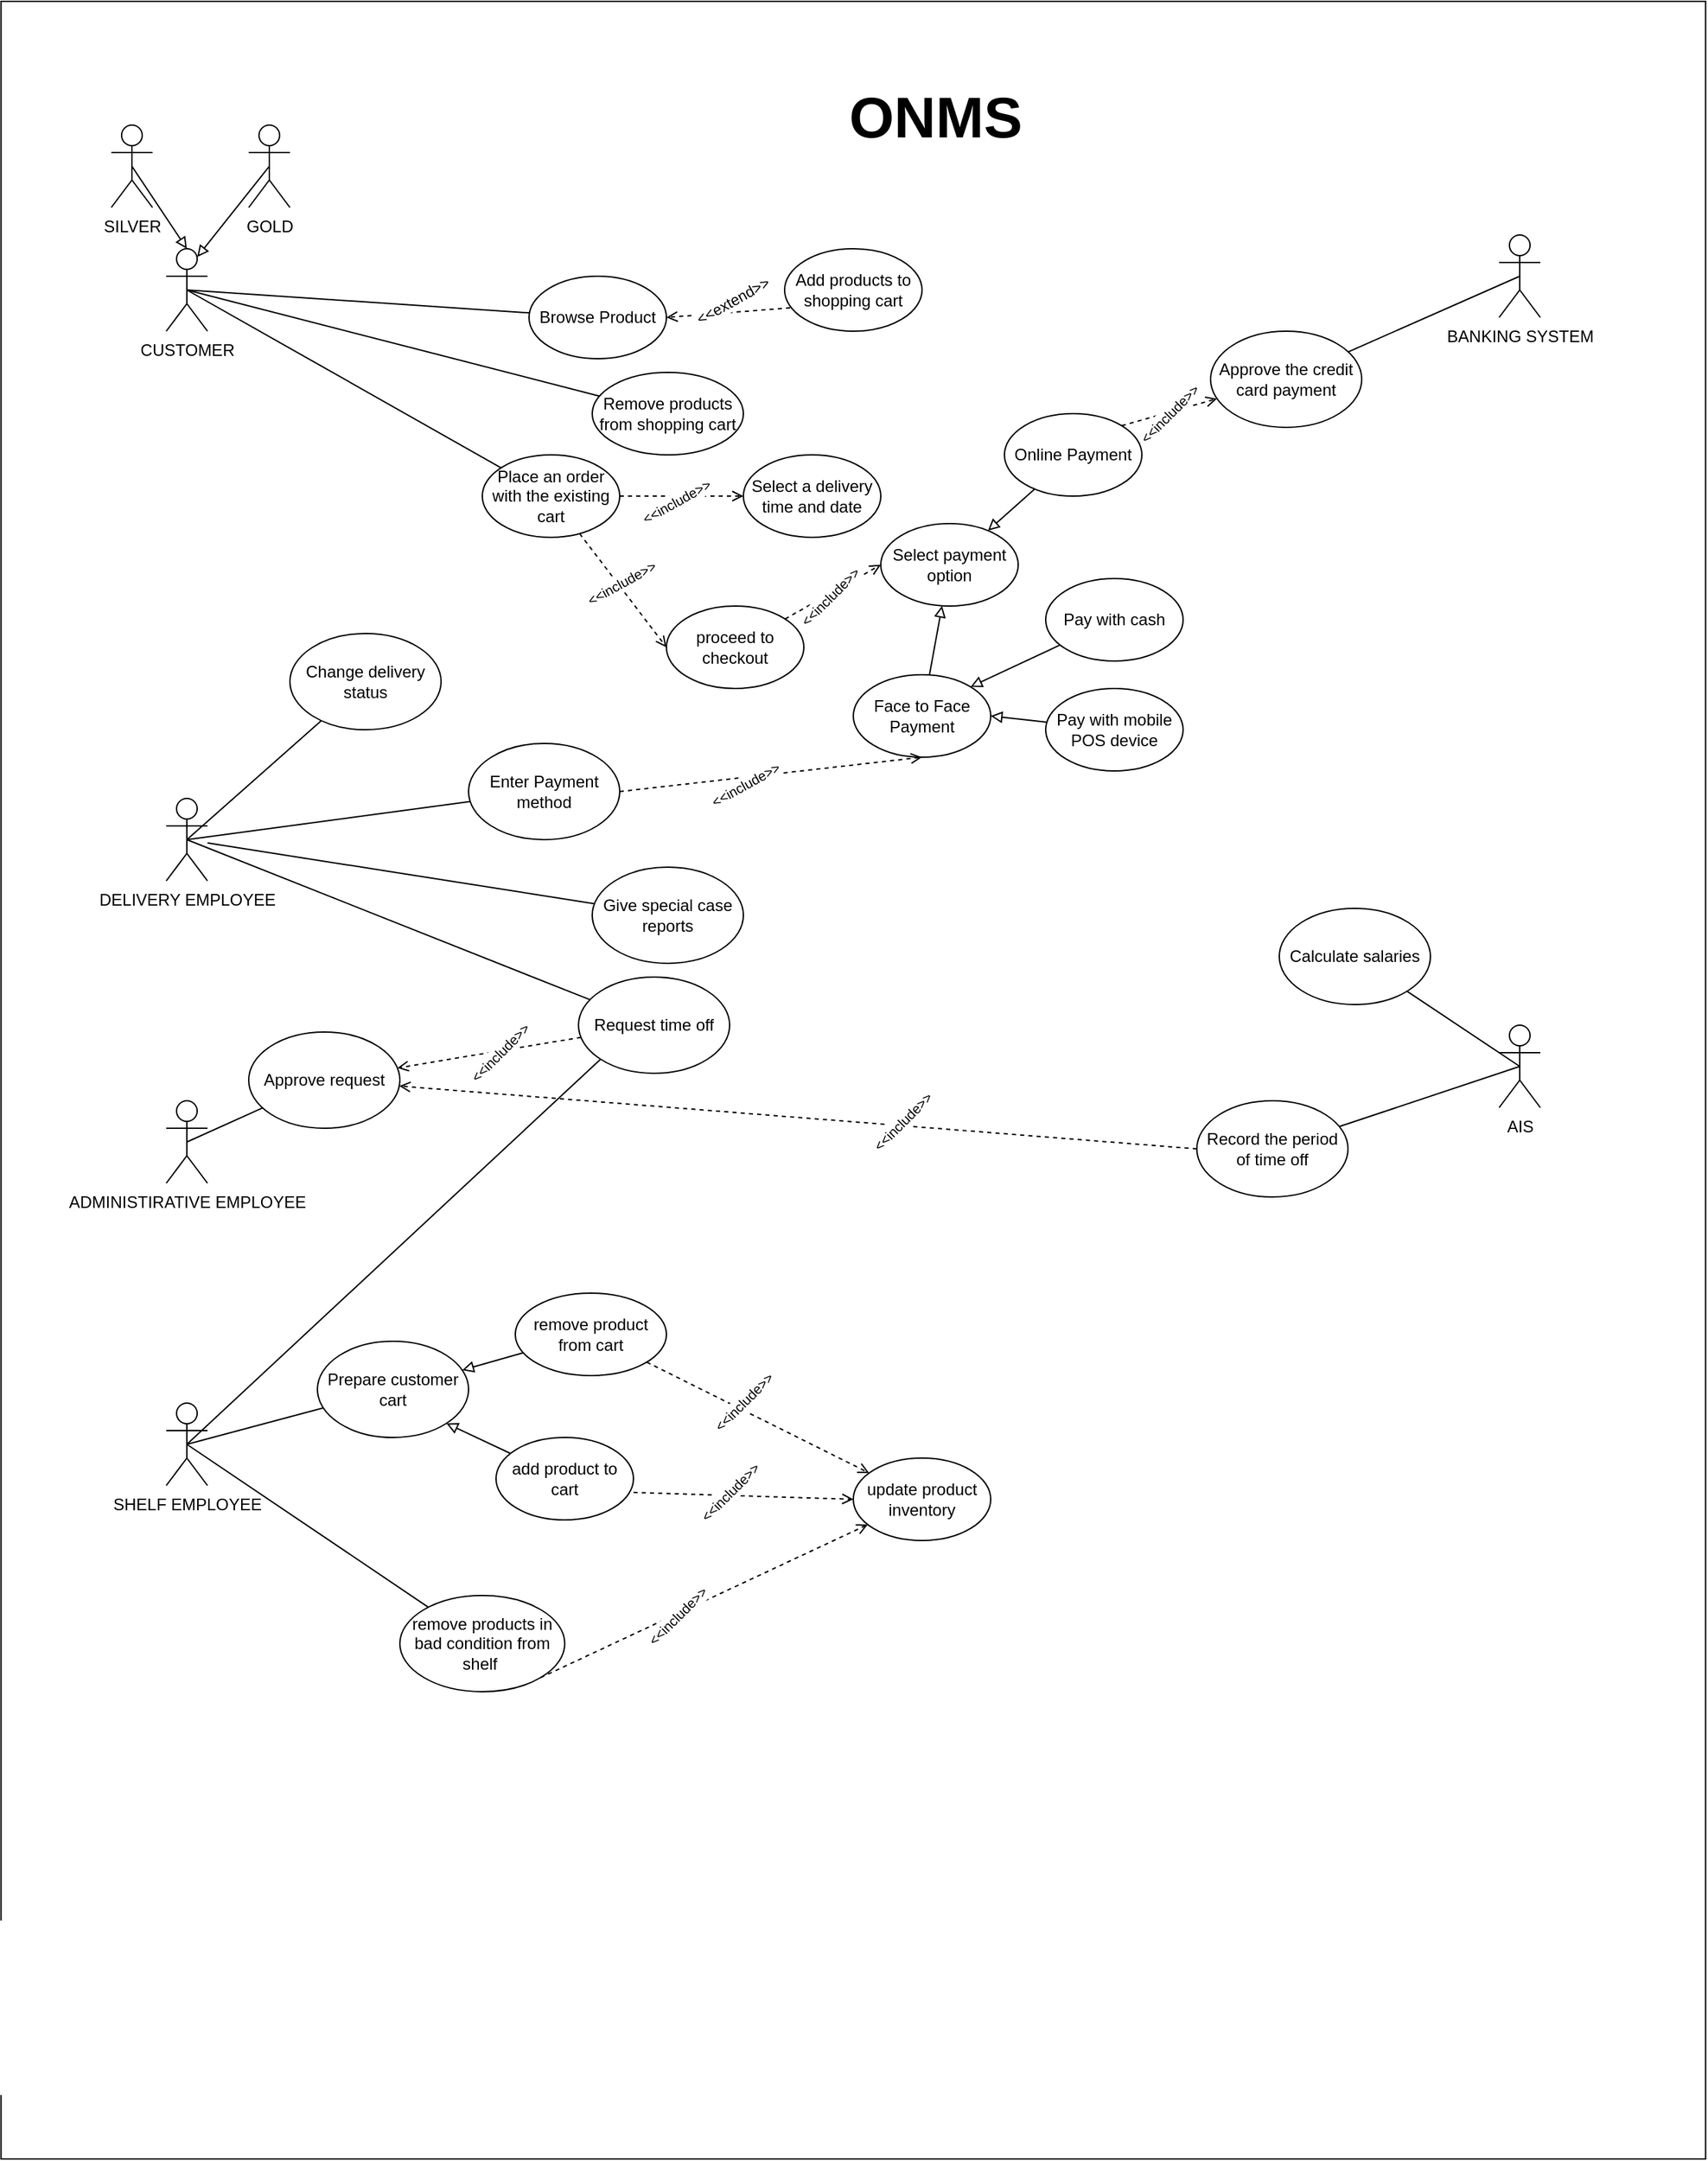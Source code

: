 <mxfile version="21.1.1" type="github">
  <diagram name="Sayfa -1" id="VlHYEeJTfce4ZR7y-VUg">
    <mxGraphModel dx="1577" dy="1636" grid="1" gridSize="10" guides="1" tooltips="1" connect="1" arrows="1" fold="1" page="1" pageScale="1" pageWidth="827" pageHeight="1169" math="0" shadow="0">
      <root>
        <mxCell id="0" />
        <mxCell id="1" parent="0" />
        <mxCell id="P8AKB918pg-EpybjRqPn-62" value="" style="rounded=0;whiteSpace=wrap;html=1;" parent="1" vertex="1">
          <mxGeometry x="-170.25" y="-160" width="1240.5" height="1570" as="geometry" />
        </mxCell>
        <mxCell id="P8AKB918pg-EpybjRqPn-3" value="&lt;div&gt;SHELF EMPLOYEE&lt;/div&gt;&lt;div&gt;&lt;br&gt;&lt;/div&gt;" style="shape=umlActor;verticalLabelPosition=bottom;verticalAlign=top;html=1;outlineConnect=0;" parent="1" vertex="1">
          <mxGeometry x="-50" y="860" width="30" height="60" as="geometry" />
        </mxCell>
        <mxCell id="P8AKB918pg-EpybjRqPn-4" value="&lt;div&gt;DELIVERY EMPLOYEE&lt;/div&gt;&lt;div&gt;&lt;br&gt;&lt;/div&gt;" style="shape=umlActor;verticalLabelPosition=bottom;verticalAlign=top;html=1;outlineConnect=0;" parent="1" vertex="1">
          <mxGeometry x="-50" y="420" width="30" height="60" as="geometry" />
        </mxCell>
        <mxCell id="P8AKB918pg-EpybjRqPn-8" value="BANKING SYSTEM" style="shape=umlActor;verticalLabelPosition=bottom;verticalAlign=top;html=1;outlineConnect=0;" parent="1" vertex="1">
          <mxGeometry x="920" y="10" width="30" height="60" as="geometry" />
        </mxCell>
        <mxCell id="P8AKB918pg-EpybjRqPn-11" value="Browse Product" style="ellipse;whiteSpace=wrap;html=1;" parent="1" vertex="1">
          <mxGeometry x="214" y="40" width="100" height="60" as="geometry" />
        </mxCell>
        <mxCell id="P8AKB918pg-EpybjRqPn-13" value="Add products to shopping cart" style="ellipse;whiteSpace=wrap;html=1;" parent="1" vertex="1">
          <mxGeometry x="400" y="20" width="100" height="60" as="geometry" />
        </mxCell>
        <mxCell id="P8AKB918pg-EpybjRqPn-15" value="Remove products from shopping cart" style="ellipse;whiteSpace=wrap;html=1;" parent="1" vertex="1">
          <mxGeometry x="260" y="110" width="110" height="60" as="geometry" />
        </mxCell>
        <mxCell id="P8AKB918pg-EpybjRqPn-19" value="" style="endArrow=none;html=1;rounded=0;exitX=0.5;exitY=0.5;exitDx=0;exitDy=0;exitPerimeter=0;" parent="1" source="P8AKB918pg-EpybjRqPn-1" target="P8AKB918pg-EpybjRqPn-11" edge="1">
          <mxGeometry width="50" height="50" relative="1" as="geometry">
            <mxPoint x="170" y="95" as="sourcePoint" />
            <mxPoint x="220" y="45" as="targetPoint" />
          </mxGeometry>
        </mxCell>
        <mxCell id="P8AKB918pg-EpybjRqPn-23" value="" style="endArrow=none;html=1;rounded=0;exitX=0.5;exitY=0.5;exitDx=0;exitDy=0;exitPerimeter=0;" parent="1" source="P8AKB918pg-EpybjRqPn-1" target="P8AKB918pg-EpybjRqPn-15" edge="1">
          <mxGeometry width="50" height="50" relative="1" as="geometry">
            <mxPoint x="160" y="210" as="sourcePoint" />
            <mxPoint x="210" y="160" as="targetPoint" />
          </mxGeometry>
        </mxCell>
        <mxCell id="P8AKB918pg-EpybjRqPn-25" value="&lt;div&gt;Place an order with the existing cart&lt;/div&gt;" style="ellipse;whiteSpace=wrap;html=1;" parent="1" vertex="1">
          <mxGeometry x="180" y="170" width="100" height="60" as="geometry" />
        </mxCell>
        <mxCell id="P8AKB918pg-EpybjRqPn-27" value="" style="endArrow=none;html=1;rounded=0;exitX=0.5;exitY=0.5;exitDx=0;exitDy=0;exitPerimeter=0;" parent="1" source="P8AKB918pg-EpybjRqPn-1" target="P8AKB918pg-EpybjRqPn-25" edge="1">
          <mxGeometry width="50" height="50" relative="1" as="geometry">
            <mxPoint x="110" y="270" as="sourcePoint" />
            <mxPoint x="160" y="220" as="targetPoint" />
          </mxGeometry>
        </mxCell>
        <mxCell id="P8AKB918pg-EpybjRqPn-29" value="Select a delivery time and date" style="ellipse;whiteSpace=wrap;html=1;" parent="1" vertex="1">
          <mxGeometry x="370" y="170" width="100" height="60" as="geometry" />
        </mxCell>
        <mxCell id="P8AKB918pg-EpybjRqPn-31" value="" style="endArrow=open;rounded=0;entryX=0;entryY=0.5;entryDx=0;entryDy=0;endFill=0;dashed=1;align=center;horizontal=1;strokeColor=default;metaEdit=0;html=1;labelBorderColor=none;" parent="1" source="P8AKB918pg-EpybjRqPn-25" target="P8AKB918pg-EpybjRqPn-29" edge="1">
          <mxGeometry width="50" height="50" relative="1" as="geometry">
            <mxPoint x="260" y="270" as="sourcePoint" />
            <mxPoint x="310" y="220" as="targetPoint" />
          </mxGeometry>
        </mxCell>
        <mxCell id="P8AKB918pg-EpybjRqPn-34" value="&lt;font style=&quot;font-size: 10px;&quot;&gt;&amp;lt;&amp;lt;include&amp;gt;&amp;gt;&lt;/font&gt;" style="edgeLabel;html=1;align=center;verticalAlign=middle;resizable=0;points=[];rotation=-29;" parent="P8AKB918pg-EpybjRqPn-31" vertex="1" connectable="0">
          <mxGeometry x="-0.234" relative="1" as="geometry">
            <mxPoint x="6" y="4" as="offset" />
          </mxGeometry>
        </mxCell>
        <mxCell id="P8AKB918pg-EpybjRqPn-37" value="proceed to checkout" style="ellipse;whiteSpace=wrap;html=1;" parent="1" vertex="1">
          <mxGeometry x="314" y="280" width="100" height="60" as="geometry" />
        </mxCell>
        <mxCell id="P8AKB918pg-EpybjRqPn-38" value="" style="endArrow=open;rounded=0;entryX=0;entryY=0.5;entryDx=0;entryDy=0;endFill=0;dashed=1;align=center;horizontal=1;strokeColor=default;metaEdit=0;html=1;labelBorderColor=none;" parent="1" source="P8AKB918pg-EpybjRqPn-25" target="P8AKB918pg-EpybjRqPn-37" edge="1">
          <mxGeometry width="50" height="50" relative="1" as="geometry">
            <mxPoint x="220" y="293" as="sourcePoint" />
            <mxPoint x="270" y="280" as="targetPoint" />
          </mxGeometry>
        </mxCell>
        <mxCell id="P8AKB918pg-EpybjRqPn-39" value="&lt;font style=&quot;font-size: 10px;&quot;&gt;&amp;lt;&amp;lt;include&amp;gt;&amp;gt;&lt;/font&gt;" style="edgeLabel;html=1;align=center;verticalAlign=middle;resizable=0;points=[];rotation=-29;" parent="P8AKB918pg-EpybjRqPn-38" vertex="1" connectable="0">
          <mxGeometry x="-0.234" relative="1" as="geometry">
            <mxPoint x="6" y="4" as="offset" />
          </mxGeometry>
        </mxCell>
        <mxCell id="P8AKB918pg-EpybjRqPn-41" value="" style="endArrow=open;rounded=0;entryX=1;entryY=0.5;entryDx=0;entryDy=0;endFill=0;dashed=1;align=center;horizontal=1;strokeColor=default;metaEdit=0;html=1;labelBorderColor=none;exitX=0.04;exitY=0.717;exitDx=0;exitDy=0;exitPerimeter=0;" parent="1" source="P8AKB918pg-EpybjRqPn-13" target="P8AKB918pg-EpybjRqPn-11" edge="1">
          <mxGeometry width="50" height="50" relative="1" as="geometry">
            <mxPoint x="360" y="90" as="sourcePoint" />
            <mxPoint x="450" y="90" as="targetPoint" />
          </mxGeometry>
        </mxCell>
        <mxCell id="P8AKB918pg-EpybjRqPn-42" value="&amp;lt;&amp;lt;extend&amp;gt;&amp;gt;" style="edgeLabel;html=1;align=center;verticalAlign=middle;resizable=0;points=[];rotation=-29;" parent="P8AKB918pg-EpybjRqPn-41" vertex="1" connectable="0">
          <mxGeometry x="-0.234" relative="1" as="geometry">
            <mxPoint x="-8" y="-8" as="offset" />
          </mxGeometry>
        </mxCell>
        <mxCell id="P8AKB918pg-EpybjRqPn-44" value="Select payment option" style="ellipse;whiteSpace=wrap;html=1;" parent="1" vertex="1">
          <mxGeometry x="470" y="220" width="100" height="60" as="geometry" />
        </mxCell>
        <mxCell id="P8AKB918pg-EpybjRqPn-45" value="" style="endArrow=open;rounded=0;entryX=0;entryY=0.5;entryDx=0;entryDy=0;endFill=0;dashed=1;align=center;horizontal=1;strokeColor=default;metaEdit=0;html=1;labelBorderColor=none;" parent="1" source="P8AKB918pg-EpybjRqPn-37" target="P8AKB918pg-EpybjRqPn-44" edge="1">
          <mxGeometry width="50" height="50" relative="1" as="geometry">
            <mxPoint x="450" y="350" as="sourcePoint" />
            <mxPoint x="444" y="330" as="targetPoint" />
          </mxGeometry>
        </mxCell>
        <mxCell id="P8AKB918pg-EpybjRqPn-46" value="&lt;font style=&quot;font-size: 10px;&quot;&gt;&amp;lt;&amp;lt;include&amp;gt;&amp;gt;&lt;/font&gt;" style="edgeLabel;html=1;align=center;verticalAlign=middle;resizable=0;points=[];rotation=-45;" parent="P8AKB918pg-EpybjRqPn-45" vertex="1" connectable="0">
          <mxGeometry x="-0.234" relative="1" as="geometry">
            <mxPoint x="6" y="-1" as="offset" />
          </mxGeometry>
        </mxCell>
        <mxCell id="P8AKB918pg-EpybjRqPn-47" value="Online Payment" style="ellipse;whiteSpace=wrap;html=1;" parent="1" vertex="1">
          <mxGeometry x="560" y="140" width="100" height="60" as="geometry" />
        </mxCell>
        <mxCell id="P8AKB918pg-EpybjRqPn-48" value="" style="endArrow=block;html=1;rounded=0;endFill=0;" parent="1" source="P8AKB918pg-EpybjRqPn-47" target="P8AKB918pg-EpybjRqPn-44" edge="1">
          <mxGeometry width="50" height="50" relative="1" as="geometry">
            <mxPoint x="410" y="340" as="sourcePoint" />
            <mxPoint x="460" y="290" as="targetPoint" />
          </mxGeometry>
        </mxCell>
        <mxCell id="P8AKB918pg-EpybjRqPn-49" value="Face to Face Payment" style="ellipse;whiteSpace=wrap;html=1;" parent="1" vertex="1">
          <mxGeometry x="450" y="330" width="100" height="60" as="geometry" />
        </mxCell>
        <mxCell id="P8AKB918pg-EpybjRqPn-50" value="" style="endArrow=block;html=1;rounded=0;endFill=0;" parent="1" source="P8AKB918pg-EpybjRqPn-49" target="P8AKB918pg-EpybjRqPn-44" edge="1">
          <mxGeometry width="50" height="50" relative="1" as="geometry">
            <mxPoint x="553.74" y="160" as="sourcePoint" />
            <mxPoint x="550.003" y="191.969" as="targetPoint" />
          </mxGeometry>
        </mxCell>
        <mxCell id="P8AKB918pg-EpybjRqPn-53" value="Pay with mobile POS device" style="ellipse;whiteSpace=wrap;html=1;" parent="1" vertex="1">
          <mxGeometry x="590" y="340" width="100" height="60" as="geometry" />
        </mxCell>
        <mxCell id="P8AKB918pg-EpybjRqPn-54" value="" style="endArrow=block;html=1;rounded=0;endFill=0;entryX=1;entryY=0.5;entryDx=0;entryDy=0;" parent="1" source="P8AKB918pg-EpybjRqPn-53" target="P8AKB918pg-EpybjRqPn-49" edge="1">
          <mxGeometry width="50" height="50" relative="1" as="geometry">
            <mxPoint x="563.74" y="170" as="sourcePoint" />
            <mxPoint x="530" y="290" as="targetPoint" />
          </mxGeometry>
        </mxCell>
        <mxCell id="P8AKB918pg-EpybjRqPn-55" value="Pay with cash" style="ellipse;whiteSpace=wrap;html=1;" parent="1" vertex="1">
          <mxGeometry x="590" y="260" width="100" height="60" as="geometry" />
        </mxCell>
        <mxCell id="P8AKB918pg-EpybjRqPn-56" value="" style="endArrow=block;html=1;rounded=0;endFill=0;entryX=1;entryY=0;entryDx=0;entryDy=0;" parent="1" source="P8AKB918pg-EpybjRqPn-55" target="P8AKB918pg-EpybjRqPn-49" edge="1">
          <mxGeometry width="50" height="50" relative="1" as="geometry">
            <mxPoint x="573.74" y="180" as="sourcePoint" />
            <mxPoint x="540" y="300" as="targetPoint" />
          </mxGeometry>
        </mxCell>
        <mxCell id="P8AKB918pg-EpybjRqPn-61" value="AIS" style="shape=umlActor;verticalLabelPosition=bottom;verticalAlign=top;html=1;outlineConnect=0;" parent="1" vertex="1">
          <mxGeometry x="920" y="585" width="30" height="60" as="geometry" />
        </mxCell>
        <mxCell id="P8AKB918pg-EpybjRqPn-67" value="&lt;font style=&quot;font-size: 42px;&quot;&gt;&lt;b&gt;ONMS&lt;/b&gt;&lt;/font&gt;" style="text;html=1;strokeColor=none;fillColor=none;align=center;verticalAlign=middle;whiteSpace=wrap;rounded=0;" parent="1" vertex="1">
          <mxGeometry x="430" y="-100" width="160" height="50" as="geometry" />
        </mxCell>
        <mxCell id="P8AKB918pg-EpybjRqPn-69" value="Prepare customer cart" style="ellipse;whiteSpace=wrap;html=1;" parent="1" vertex="1">
          <mxGeometry x="60" y="815" width="110" height="70" as="geometry" />
        </mxCell>
        <mxCell id="P8AKB918pg-EpybjRqPn-70" value="" style="endArrow=none;html=1;rounded=0;exitX=0.5;exitY=0.5;exitDx=0;exitDy=0;exitPerimeter=0;" parent="1" source="P8AKB918pg-EpybjRqPn-3" target="P8AKB918pg-EpybjRqPn-69" edge="1">
          <mxGeometry width="50" height="50" relative="1" as="geometry">
            <mxPoint x="89" y="630" as="sourcePoint" />
            <mxPoint x="194" y="780" as="targetPoint" />
          </mxGeometry>
        </mxCell>
        <mxCell id="P8AKB918pg-EpybjRqPn-71" value="remove product from cart" style="ellipse;whiteSpace=wrap;html=1;" parent="1" vertex="1">
          <mxGeometry x="204" y="780" width="110" height="60" as="geometry" />
        </mxCell>
        <mxCell id="P8AKB918pg-EpybjRqPn-72" value="" style="endArrow=block;html=1;rounded=0;endFill=0;" parent="1" source="P8AKB918pg-EpybjRqPn-71" target="P8AKB918pg-EpybjRqPn-69" edge="1">
          <mxGeometry width="50" height="50" relative="1" as="geometry">
            <mxPoint x="363.74" y="430" as="sourcePoint" />
            <mxPoint x="230.0" y="625" as="targetPoint" />
          </mxGeometry>
        </mxCell>
        <mxCell id="P8AKB918pg-EpybjRqPn-74" value="add product  to cart" style="ellipse;whiteSpace=wrap;html=1;" parent="1" vertex="1">
          <mxGeometry x="190" y="885" width="100" height="60" as="geometry" />
        </mxCell>
        <mxCell id="P8AKB918pg-EpybjRqPn-75" value="" style="endArrow=block;html=1;rounded=0;endFill=0;entryX=1;entryY=1;entryDx=0;entryDy=0;" parent="1" source="P8AKB918pg-EpybjRqPn-74" target="P8AKB918pg-EpybjRqPn-69" edge="1">
          <mxGeometry width="50" height="50" relative="1" as="geometry">
            <mxPoint x="347.46" y="540" as="sourcePoint" />
            <mxPoint x="220.002" y="719.182" as="targetPoint" />
          </mxGeometry>
        </mxCell>
        <mxCell id="P8AKB918pg-EpybjRqPn-82" value="update product inventory " style="ellipse;whiteSpace=wrap;html=1;" parent="1" vertex="1">
          <mxGeometry x="450" y="900" width="100" height="60" as="geometry" />
        </mxCell>
        <mxCell id="P8AKB918pg-EpybjRqPn-83" value="" style="endArrow=open;rounded=0;entryX=0;entryY=0.5;entryDx=0;entryDy=0;endFill=0;dashed=1;align=center;horizontal=1;strokeColor=default;metaEdit=0;html=1;labelBorderColor=none;exitX=1;exitY=0.667;exitDx=0;exitDy=0;exitPerimeter=0;" parent="1" source="P8AKB918pg-EpybjRqPn-74" target="P8AKB918pg-EpybjRqPn-82" edge="1">
          <mxGeometry width="50" height="50" relative="1" as="geometry">
            <mxPoint x="332.5" y="700" as="sourcePoint" />
            <mxPoint x="351.5" y="753" as="targetPoint" />
          </mxGeometry>
        </mxCell>
        <mxCell id="P8AKB918pg-EpybjRqPn-84" value="&lt;font style=&quot;font-size: 10px;&quot;&gt;&amp;lt;&amp;lt;include&amp;gt;&amp;gt;&lt;/font&gt;" style="edgeLabel;html=1;align=center;verticalAlign=middle;resizable=0;points=[];rotation=-45;" parent="P8AKB918pg-EpybjRqPn-83" vertex="1" connectable="0">
          <mxGeometry x="-0.234" relative="1" as="geometry">
            <mxPoint x="8" y="-2" as="offset" />
          </mxGeometry>
        </mxCell>
        <mxCell id="P8AKB918pg-EpybjRqPn-87" value="" style="endArrow=open;rounded=0;endFill=0;dashed=1;align=center;horizontal=1;strokeColor=default;metaEdit=0;html=1;labelBorderColor=none;" parent="1" source="P8AKB918pg-EpybjRqPn-71" target="P8AKB918pg-EpybjRqPn-82" edge="1">
          <mxGeometry width="50" height="50" relative="1" as="geometry">
            <mxPoint x="320" y="730" as="sourcePoint" />
            <mxPoint x="390" y="650" as="targetPoint" />
          </mxGeometry>
        </mxCell>
        <mxCell id="P8AKB918pg-EpybjRqPn-88" value="&lt;font style=&quot;font-size: 10px;&quot;&gt;&amp;lt;&amp;lt;include&amp;gt;&amp;gt;&lt;/font&gt;" style="edgeLabel;html=1;align=center;verticalAlign=middle;resizable=0;points=[];rotation=-45;" parent="P8AKB918pg-EpybjRqPn-87" vertex="1" connectable="0">
          <mxGeometry x="-0.234" relative="1" as="geometry">
            <mxPoint x="8" y="-2" as="offset" />
          </mxGeometry>
        </mxCell>
        <mxCell id="P8AKB918pg-EpybjRqPn-89" value="remove products in bad condition from shelf&amp;nbsp; " style="ellipse;whiteSpace=wrap;html=1;" parent="1" vertex="1">
          <mxGeometry x="120" y="1000" width="120" height="70" as="geometry" />
        </mxCell>
        <mxCell id="P8AKB918pg-EpybjRqPn-90" value="" style="endArrow=none;html=1;rounded=0;exitX=0.5;exitY=0.5;exitDx=0;exitDy=0;exitPerimeter=0;" parent="1" source="P8AKB918pg-EpybjRqPn-3" target="P8AKB918pg-EpybjRqPn-89" edge="1">
          <mxGeometry width="50" height="50" relative="1" as="geometry">
            <mxPoint x="25" y="700" as="sourcePoint" />
            <mxPoint x="360" y="760" as="targetPoint" />
          </mxGeometry>
        </mxCell>
        <mxCell id="P8AKB918pg-EpybjRqPn-91" value="" style="endArrow=open;rounded=0;endFill=0;dashed=1;align=center;horizontal=1;strokeColor=default;metaEdit=0;html=1;labelBorderColor=none;exitX=1;exitY=1;exitDx=0;exitDy=0;" parent="1" source="P8AKB918pg-EpybjRqPn-89" target="P8AKB918pg-EpybjRqPn-82" edge="1">
          <mxGeometry width="50" height="50" relative="1" as="geometry">
            <mxPoint x="414" y="600" as="sourcePoint" />
            <mxPoint x="471" y="629" as="targetPoint" />
          </mxGeometry>
        </mxCell>
        <mxCell id="P8AKB918pg-EpybjRqPn-92" value="&lt;font style=&quot;font-size: 10px;&quot;&gt;&amp;lt;&amp;lt;include&amp;gt;&amp;gt;&lt;/font&gt;" style="edgeLabel;html=1;align=center;verticalAlign=middle;resizable=0;points=[];rotation=-45;" parent="P8AKB918pg-EpybjRqPn-91" vertex="1" connectable="0">
          <mxGeometry x="-0.234" relative="1" as="geometry">
            <mxPoint x="8" y="-2" as="offset" />
          </mxGeometry>
        </mxCell>
        <mxCell id="vxGiILUZpj_sUYO8Ghyd-1" value="Change delivery status" style="ellipse;whiteSpace=wrap;html=1;" vertex="1" parent="1">
          <mxGeometry x="40" y="300" width="110" height="70" as="geometry" />
        </mxCell>
        <mxCell id="vxGiILUZpj_sUYO8Ghyd-2" value="" style="endArrow=none;html=1;rounded=0;exitX=0.5;exitY=0.5;exitDx=0;exitDy=0;exitPerimeter=0;" edge="1" parent="1" target="vxGiILUZpj_sUYO8Ghyd-1" source="P8AKB918pg-EpybjRqPn-4">
          <mxGeometry width="50" height="50" relative="1" as="geometry">
            <mxPoint x="79" y="450" as="sourcePoint" />
            <mxPoint x="258" y="500" as="targetPoint" />
          </mxGeometry>
        </mxCell>
        <mxCell id="vxGiILUZpj_sUYO8Ghyd-3" value="Enter Payment method" style="ellipse;whiteSpace=wrap;html=1;" vertex="1" parent="1">
          <mxGeometry x="170" y="380" width="110" height="70" as="geometry" />
        </mxCell>
        <mxCell id="vxGiILUZpj_sUYO8Ghyd-4" value="" style="endArrow=none;html=1;rounded=0;exitX=0.5;exitY=0.5;exitDx=0;exitDy=0;exitPerimeter=0;" edge="1" parent="1" target="vxGiILUZpj_sUYO8Ghyd-3" source="P8AKB918pg-EpybjRqPn-4">
          <mxGeometry width="50" height="50" relative="1" as="geometry">
            <mxPoint x="-70" y="470" as="sourcePoint" />
            <mxPoint x="274" y="520" as="targetPoint" />
          </mxGeometry>
        </mxCell>
        <mxCell id="vxGiILUZpj_sUYO8Ghyd-7" value="" style="endArrow=open;rounded=0;entryX=0.5;entryY=1;entryDx=0;entryDy=0;endFill=0;dashed=1;align=center;horizontal=1;strokeColor=default;metaEdit=0;html=1;labelBorderColor=none;exitX=1;exitY=0.5;exitDx=0;exitDy=0;" edge="1" parent="1" source="vxGiILUZpj_sUYO8Ghyd-3" target="P8AKB918pg-EpybjRqPn-49">
          <mxGeometry width="50" height="50" relative="1" as="geometry">
            <mxPoint x="360" y="440" as="sourcePoint" />
            <mxPoint x="423" y="523" as="targetPoint" />
          </mxGeometry>
        </mxCell>
        <mxCell id="vxGiILUZpj_sUYO8Ghyd-8" value="&lt;font style=&quot;font-size: 10px;&quot;&gt;&amp;lt;&amp;lt;include&amp;gt;&amp;gt;&lt;/font&gt;" style="edgeLabel;html=1;align=center;verticalAlign=middle;resizable=0;points=[];rotation=-29;" vertex="1" connectable="0" parent="vxGiILUZpj_sUYO8Ghyd-7">
          <mxGeometry x="-0.234" relative="1" as="geometry">
            <mxPoint x="6" y="4" as="offset" />
          </mxGeometry>
        </mxCell>
        <mxCell id="vxGiILUZpj_sUYO8Ghyd-12" value="Give special case reports" style="ellipse;whiteSpace=wrap;html=1;" vertex="1" parent="1">
          <mxGeometry x="260" y="470" width="110" height="70" as="geometry" />
        </mxCell>
        <mxCell id="vxGiILUZpj_sUYO8Ghyd-13" value="" style="endArrow=none;html=1;rounded=0;" edge="1" parent="1" target="vxGiILUZpj_sUYO8Ghyd-12" source="P8AKB918pg-EpybjRqPn-4">
          <mxGeometry width="50" height="50" relative="1" as="geometry">
            <mxPoint x="62.5" y="453.003" as="sourcePoint" />
            <mxPoint x="371.5" y="430" as="targetPoint" />
          </mxGeometry>
        </mxCell>
        <mxCell id="vxGiILUZpj_sUYO8Ghyd-14" value="Approve the credit card payment" style="ellipse;whiteSpace=wrap;html=1;" vertex="1" parent="1">
          <mxGeometry x="710" y="80" width="110" height="70" as="geometry" />
        </mxCell>
        <mxCell id="vxGiILUZpj_sUYO8Ghyd-15" value="" style="endArrow=none;html=1;rounded=0;exitX=0.5;exitY=0.5;exitDx=0;exitDy=0;exitPerimeter=0;" edge="1" parent="1" target="vxGiILUZpj_sUYO8Ghyd-14" source="P8AKB918pg-EpybjRqPn-8">
          <mxGeometry width="50" height="50" relative="1" as="geometry">
            <mxPoint x="990" y="80.789" as="sourcePoint" />
            <mxPoint x="814" y="30" as="targetPoint" />
          </mxGeometry>
        </mxCell>
        <mxCell id="vxGiILUZpj_sUYO8Ghyd-16" value="" style="endArrow=open;rounded=0;endFill=0;dashed=1;align=center;horizontal=1;strokeColor=default;metaEdit=0;html=1;labelBorderColor=none;exitX=1;exitY=0;exitDx=0;exitDy=0;" edge="1" parent="1" source="P8AKB918pg-EpybjRqPn-47" target="vxGiILUZpj_sUYO8Ghyd-14">
          <mxGeometry width="50" height="50" relative="1" as="geometry">
            <mxPoint x="650" y="134.5" as="sourcePoint" />
            <mxPoint x="720" y="95.5" as="targetPoint" />
          </mxGeometry>
        </mxCell>
        <mxCell id="vxGiILUZpj_sUYO8Ghyd-17" value="&lt;font style=&quot;font-size: 10px;&quot;&gt;&amp;lt;&amp;lt;include&amp;gt;&amp;gt;&lt;/font&gt;" style="edgeLabel;html=1;align=center;verticalAlign=middle;resizable=0;points=[];rotation=-45;" vertex="1" connectable="0" parent="vxGiILUZpj_sUYO8Ghyd-16">
          <mxGeometry x="-0.234" relative="1" as="geometry">
            <mxPoint x="8" y="-1" as="offset" />
          </mxGeometry>
        </mxCell>
        <mxCell id="vxGiILUZpj_sUYO8Ghyd-36" value="Calculate salaries" style="ellipse;whiteSpace=wrap;html=1;" vertex="1" parent="1">
          <mxGeometry x="760" y="500" width="110" height="70" as="geometry" />
        </mxCell>
        <mxCell id="vxGiILUZpj_sUYO8Ghyd-37" value="" style="endArrow=none;html=1;rounded=0;exitX=0.5;exitY=0.5;exitDx=0;exitDy=0;exitPerimeter=0;" edge="1" parent="1" target="vxGiILUZpj_sUYO8Ghyd-36" source="P8AKB918pg-EpybjRqPn-61">
          <mxGeometry width="50" height="50" relative="1" as="geometry">
            <mxPoint x="540" y="660" as="sourcePoint" />
            <mxPoint x="749" y="550" as="targetPoint" />
          </mxGeometry>
        </mxCell>
        <mxCell id="vxGiILUZpj_sUYO8Ghyd-38" value="Request time off" style="ellipse;whiteSpace=wrap;html=1;" vertex="1" parent="1">
          <mxGeometry x="250" y="550" width="110" height="70" as="geometry" />
        </mxCell>
        <mxCell id="vxGiILUZpj_sUYO8Ghyd-39" value="" style="endArrow=none;html=1;rounded=0;exitX=0.5;exitY=0.5;exitDx=0;exitDy=0;exitPerimeter=0;" edge="1" parent="1" target="vxGiILUZpj_sUYO8Ghyd-38" source="P8AKB918pg-EpybjRqPn-4">
          <mxGeometry width="50" height="50" relative="1" as="geometry">
            <mxPoint x="150" y="550" as="sourcePoint" />
            <mxPoint x="491.5" y="527" as="targetPoint" />
          </mxGeometry>
        </mxCell>
        <mxCell id="vxGiILUZpj_sUYO8Ghyd-40" value="" style="endArrow=none;html=1;rounded=0;exitX=0;exitY=1;exitDx=0;exitDy=0;entryX=0.5;entryY=0.5;entryDx=0;entryDy=0;entryPerimeter=0;" edge="1" parent="1" source="vxGiILUZpj_sUYO8Ghyd-38" target="P8AKB918pg-EpybjRqPn-3">
          <mxGeometry width="50" height="50" relative="1" as="geometry">
            <mxPoint x="30" y="805" as="sourcePoint" />
            <mxPoint x="-190" y="830" as="targetPoint" />
          </mxGeometry>
        </mxCell>
        <mxCell id="vxGiILUZpj_sUYO8Ghyd-49" value="Record the period of time off" style="ellipse;whiteSpace=wrap;html=1;" vertex="1" parent="1">
          <mxGeometry x="700" y="640" width="110" height="70" as="geometry" />
        </mxCell>
        <mxCell id="vxGiILUZpj_sUYO8Ghyd-50" value="" style="endArrow=none;html=1;rounded=0;exitX=0.5;exitY=0.5;exitDx=0;exitDy=0;exitPerimeter=0;" edge="1" parent="1" target="vxGiILUZpj_sUYO8Ghyd-49" source="P8AKB918pg-EpybjRqPn-61">
          <mxGeometry width="50" height="50" relative="1" as="geometry">
            <mxPoint x="875" y="755" as="sourcePoint" />
            <mxPoint x="689" y="690" as="targetPoint" />
          </mxGeometry>
        </mxCell>
        <mxCell id="vxGiILUZpj_sUYO8Ghyd-52" value="&lt;div&gt;ADMINISTIRATIVE EMPLOYEE&lt;/div&gt;&lt;div&gt;&lt;br&gt;&lt;/div&gt;" style="shape=umlActor;verticalLabelPosition=bottom;verticalAlign=top;html=1;outlineConnect=0;" vertex="1" parent="1">
          <mxGeometry x="-50" y="640" width="30" height="60" as="geometry" />
        </mxCell>
        <mxCell id="vxGiILUZpj_sUYO8Ghyd-53" value="Approve request" style="ellipse;whiteSpace=wrap;html=1;" vertex="1" parent="1">
          <mxGeometry x="10" y="590" width="110" height="70" as="geometry" />
        </mxCell>
        <mxCell id="vxGiILUZpj_sUYO8Ghyd-54" value="" style="endArrow=none;html=1;rounded=0;exitX=0.5;exitY=0.5;exitDx=0;exitDy=0;exitPerimeter=0;" edge="1" parent="1" source="vxGiILUZpj_sUYO8Ghyd-52" target="vxGiILUZpj_sUYO8Ghyd-53">
          <mxGeometry width="50" height="50" relative="1" as="geometry">
            <mxPoint x="-39" y="635.0" as="sourcePoint" />
            <mxPoint x="311.5" y="522" as="targetPoint" />
          </mxGeometry>
        </mxCell>
        <mxCell id="vxGiILUZpj_sUYO8Ghyd-55" value="" style="endArrow=open;rounded=0;endFill=0;dashed=1;align=center;horizontal=1;strokeColor=default;metaEdit=0;html=1;labelBorderColor=none;" edge="1" parent="1" target="vxGiILUZpj_sUYO8Ghyd-53" source="vxGiILUZpj_sUYO8Ghyd-38">
          <mxGeometry width="50" height="50" relative="1" as="geometry">
            <mxPoint x="150" y="550" as="sourcePoint" />
            <mxPoint x="159.998" y="642.626" as="targetPoint" />
          </mxGeometry>
        </mxCell>
        <mxCell id="vxGiILUZpj_sUYO8Ghyd-56" value="&lt;font style=&quot;font-size: 10px;&quot;&gt;&amp;lt;&amp;lt;include&amp;gt;&amp;gt;&lt;/font&gt;" style="edgeLabel;html=1;align=center;verticalAlign=middle;resizable=0;points=[];rotation=-45;" vertex="1" connectable="0" parent="vxGiILUZpj_sUYO8Ghyd-55">
          <mxGeometry x="-0.234" relative="1" as="geometry">
            <mxPoint x="-8" y="3" as="offset" />
          </mxGeometry>
        </mxCell>
        <mxCell id="vxGiILUZpj_sUYO8Ghyd-60" value="" style="endArrow=open;rounded=0;endFill=0;dashed=1;align=center;horizontal=1;strokeColor=default;metaEdit=0;html=1;labelBorderColor=none;exitX=0;exitY=0.5;exitDx=0;exitDy=0;" edge="1" parent="1" source="vxGiILUZpj_sUYO8Ghyd-49" target="vxGiILUZpj_sUYO8Ghyd-53">
          <mxGeometry width="50" height="50" relative="1" as="geometry">
            <mxPoint x="350" y="700" as="sourcePoint" />
            <mxPoint x="512" y="781" as="targetPoint" />
          </mxGeometry>
        </mxCell>
        <mxCell id="vxGiILUZpj_sUYO8Ghyd-61" value="&lt;font style=&quot;font-size: 10px;&quot;&gt;&amp;lt;&amp;lt;include&amp;gt;&amp;gt;&lt;/font&gt;" style="edgeLabel;html=1;align=center;verticalAlign=middle;resizable=0;points=[];rotation=-45;" vertex="1" connectable="0" parent="vxGiILUZpj_sUYO8Ghyd-60">
          <mxGeometry x="-0.234" relative="1" as="geometry">
            <mxPoint x="8" y="-2" as="offset" />
          </mxGeometry>
        </mxCell>
        <mxCell id="vxGiILUZpj_sUYO8Ghyd-62" value="GOLD" style="shape=umlActor;verticalLabelPosition=bottom;verticalAlign=top;html=1;outlineConnect=0;" vertex="1" parent="1">
          <mxGeometry x="10" y="-70" width="30" height="60" as="geometry" />
        </mxCell>
        <mxCell id="vxGiILUZpj_sUYO8Ghyd-63" value="SILVER" style="shape=umlActor;verticalLabelPosition=bottom;verticalAlign=top;html=1;outlineConnect=0;" vertex="1" parent="1">
          <mxGeometry x="-90" y="-70" width="30" height="60" as="geometry" />
        </mxCell>
        <mxCell id="vxGiILUZpj_sUYO8Ghyd-64" value="" style="endArrow=block;html=1;rounded=0;endFill=0;exitX=0.5;exitY=0.5;exitDx=0;exitDy=0;exitPerimeter=0;entryX=0.75;entryY=0.1;entryDx=0;entryDy=0;entryPerimeter=0;" edge="1" parent="1" source="vxGiILUZpj_sUYO8Ghyd-62" target="P8AKB918pg-EpybjRqPn-1">
          <mxGeometry width="50" height="50" relative="1" as="geometry">
            <mxPoint x="14" y="150" as="sourcePoint" />
            <mxPoint y="130" as="targetPoint" />
          </mxGeometry>
        </mxCell>
        <mxCell id="vxGiILUZpj_sUYO8Ghyd-65" value="" style="endArrow=block;html=1;rounded=0;endFill=0;exitX=0.5;exitY=0.5;exitDx=0;exitDy=0;exitPerimeter=0;" edge="1" parent="1" source="vxGiILUZpj_sUYO8Ghyd-63">
          <mxGeometry width="50" height="50" relative="1" as="geometry">
            <mxPoint x="35" y="190" as="sourcePoint" />
            <mxPoint x="-35" y="20" as="targetPoint" />
          </mxGeometry>
        </mxCell>
        <mxCell id="P8AKB918pg-EpybjRqPn-1" value="&lt;div&gt;CUSTOMER&lt;/div&gt;&lt;div&gt;&lt;br&gt;&lt;/div&gt;" style="shape=umlActor;verticalLabelPosition=bottom;verticalAlign=top;html=1;outlineConnect=0;" parent="1" vertex="1">
          <mxGeometry x="-50" y="20" width="30" height="60" as="geometry" />
        </mxCell>
      </root>
    </mxGraphModel>
  </diagram>
</mxfile>
